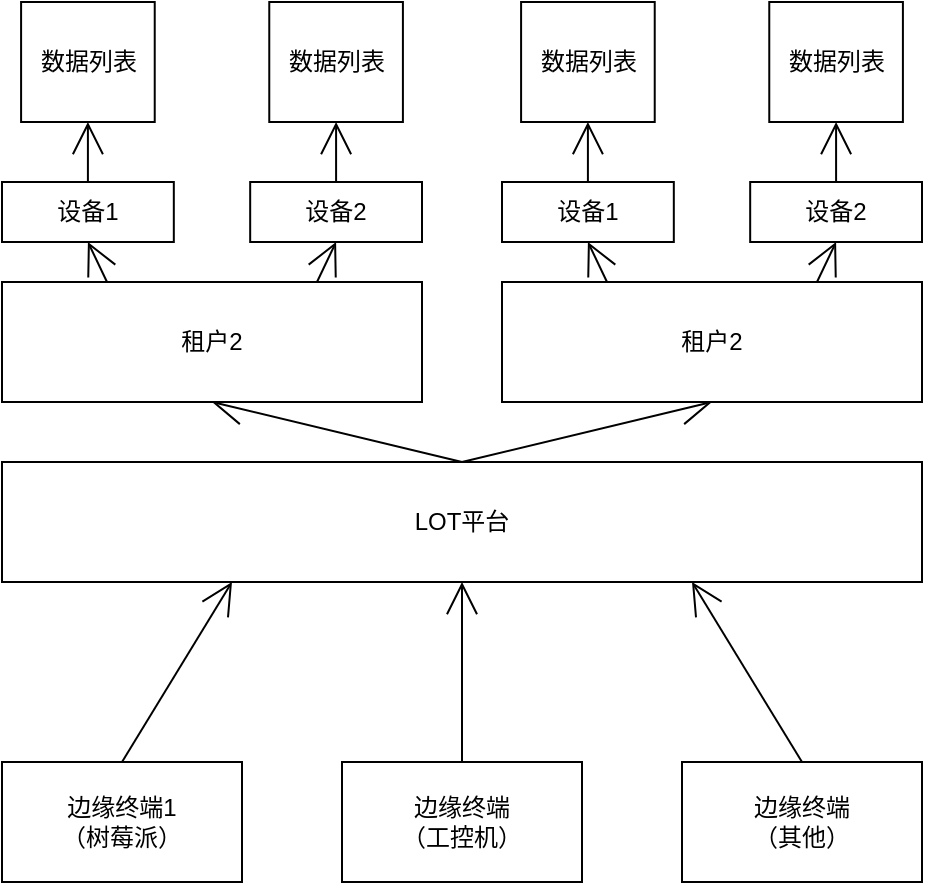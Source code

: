<mxfile version="15.3.3" type="github">
  <diagram id="F_MXYTnieQ5TJMR97EJS" name="Page-1">
    <mxGraphModel dx="1308" dy="887" grid="1" gridSize="10" guides="1" tooltips="1" connect="1" arrows="1" fold="1" page="1" pageScale="1" pageWidth="827" pageHeight="1169" math="0" shadow="0">
      <root>
        <mxCell id="0" />
        <mxCell id="1" parent="0" />
        <mxCell id="0piI9dH6yJna6jwJGLCU-21" style="edgeStyle=none;curved=1;rounded=0;orthogonalLoop=1;jettySize=auto;html=1;exitX=0.5;exitY=0;exitDx=0;exitDy=0;entryX=0.5;entryY=1;entryDx=0;entryDy=0;endArrow=open;startSize=14;endSize=14;sourcePerimeterSpacing=8;targetPerimeterSpacing=8;" edge="1" parent="1" source="0piI9dH6yJna6jwJGLCU-1" target="0piI9dH6yJna6jwJGLCU-41">
          <mxGeometry relative="1" as="geometry">
            <mxPoint x="105" y="280" as="targetPoint" />
          </mxGeometry>
        </mxCell>
        <mxCell id="0piI9dH6yJna6jwJGLCU-22" style="edgeStyle=none;curved=1;rounded=0;orthogonalLoop=1;jettySize=auto;html=1;exitX=0.5;exitY=0;exitDx=0;exitDy=0;entryX=0.5;entryY=1;entryDx=0;entryDy=0;endArrow=open;startSize=14;endSize=14;sourcePerimeterSpacing=8;targetPerimeterSpacing=8;" edge="1" parent="1" source="0piI9dH6yJna6jwJGLCU-1" target="0piI9dH6yJna6jwJGLCU-11">
          <mxGeometry relative="1" as="geometry" />
        </mxCell>
        <mxCell id="0piI9dH6yJna6jwJGLCU-1" value="LOT平台" style="rounded=0;whiteSpace=wrap;html=1;hachureGap=4;pointerEvents=0;" vertex="1" parent="1">
          <mxGeometry x="40" y="360" width="460" height="60" as="geometry" />
        </mxCell>
        <mxCell id="0piI9dH6yJna6jwJGLCU-5" style="edgeStyle=none;curved=1;rounded=0;orthogonalLoop=1;jettySize=auto;html=1;exitX=0.5;exitY=0;exitDx=0;exitDy=0;entryX=0.25;entryY=1;entryDx=0;entryDy=0;endArrow=open;startSize=14;endSize=14;sourcePerimeterSpacing=8;targetPerimeterSpacing=8;" edge="1" parent="1" source="0piI9dH6yJna6jwJGLCU-2" target="0piI9dH6yJna6jwJGLCU-1">
          <mxGeometry relative="1" as="geometry" />
        </mxCell>
        <mxCell id="0piI9dH6yJna6jwJGLCU-2" value="边缘终端1&lt;br&gt;（树莓派）" style="rounded=0;whiteSpace=wrap;html=1;hachureGap=4;pointerEvents=0;" vertex="1" parent="1">
          <mxGeometry x="40" y="510" width="120" height="60" as="geometry" />
        </mxCell>
        <mxCell id="0piI9dH6yJna6jwJGLCU-6" style="edgeStyle=none;curved=1;rounded=0;orthogonalLoop=1;jettySize=auto;html=1;exitX=0.5;exitY=0;exitDx=0;exitDy=0;entryX=0.5;entryY=1;entryDx=0;entryDy=0;endArrow=open;startSize=14;endSize=14;sourcePerimeterSpacing=8;targetPerimeterSpacing=8;" edge="1" parent="1" source="0piI9dH6yJna6jwJGLCU-3" target="0piI9dH6yJna6jwJGLCU-1">
          <mxGeometry relative="1" as="geometry" />
        </mxCell>
        <mxCell id="0piI9dH6yJna6jwJGLCU-3" value="边缘终端&lt;br&gt;（工控机）" style="rounded=0;whiteSpace=wrap;html=1;hachureGap=4;pointerEvents=0;" vertex="1" parent="1">
          <mxGeometry x="210" y="510" width="120" height="60" as="geometry" />
        </mxCell>
        <mxCell id="0piI9dH6yJna6jwJGLCU-7" style="edgeStyle=none;curved=1;rounded=0;orthogonalLoop=1;jettySize=auto;html=1;exitX=0.5;exitY=0;exitDx=0;exitDy=0;entryX=0.75;entryY=1;entryDx=0;entryDy=0;endArrow=open;startSize=14;endSize=14;sourcePerimeterSpacing=8;targetPerimeterSpacing=8;" edge="1" parent="1" source="0piI9dH6yJna6jwJGLCU-4" target="0piI9dH6yJna6jwJGLCU-1">
          <mxGeometry relative="1" as="geometry" />
        </mxCell>
        <mxCell id="0piI9dH6yJna6jwJGLCU-4" value="边缘终端&lt;br&gt;（其他）" style="rounded=0;whiteSpace=wrap;html=1;hachureGap=4;pointerEvents=0;" vertex="1" parent="1">
          <mxGeometry x="380" y="510" width="120" height="60" as="geometry" />
        </mxCell>
        <mxCell id="0piI9dH6yJna6jwJGLCU-39" value="" style="group" vertex="1" connectable="0" parent="1">
          <mxGeometry x="290" y="130" width="210" height="200" as="geometry" />
        </mxCell>
        <mxCell id="0piI9dH6yJna6jwJGLCU-11" value="租户2" style="rounded=0;whiteSpace=wrap;html=1;hachureGap=4;pointerEvents=0;" vertex="1" parent="0piI9dH6yJna6jwJGLCU-39">
          <mxGeometry y="140" width="210" height="60" as="geometry" />
        </mxCell>
        <mxCell id="0piI9dH6yJna6jwJGLCU-17" value="设备1" style="rounded=0;whiteSpace=wrap;html=1;hachureGap=4;pointerEvents=0;" vertex="1" parent="0piI9dH6yJna6jwJGLCU-39">
          <mxGeometry y="90" width="85.909" height="30" as="geometry" />
        </mxCell>
        <mxCell id="0piI9dH6yJna6jwJGLCU-26" style="edgeStyle=none;curved=1;rounded=0;orthogonalLoop=1;jettySize=auto;html=1;exitX=0.25;exitY=0;exitDx=0;exitDy=0;entryX=0.5;entryY=1;entryDx=0;entryDy=0;endArrow=open;startSize=14;endSize=14;sourcePerimeterSpacing=8;targetPerimeterSpacing=8;" edge="1" parent="0piI9dH6yJna6jwJGLCU-39" source="0piI9dH6yJna6jwJGLCU-11" target="0piI9dH6yJna6jwJGLCU-17">
          <mxGeometry relative="1" as="geometry" />
        </mxCell>
        <mxCell id="0piI9dH6yJna6jwJGLCU-18" value="设备2" style="rounded=0;whiteSpace=wrap;html=1;hachureGap=4;pointerEvents=0;" vertex="1" parent="0piI9dH6yJna6jwJGLCU-39">
          <mxGeometry x="124.091" y="90" width="85.909" height="30" as="geometry" />
        </mxCell>
        <mxCell id="0piI9dH6yJna6jwJGLCU-27" style="edgeStyle=none;curved=1;rounded=0;orthogonalLoop=1;jettySize=auto;html=1;exitX=0.75;exitY=0;exitDx=0;exitDy=0;entryX=0.5;entryY=1;entryDx=0;entryDy=0;endArrow=open;startSize=14;endSize=14;sourcePerimeterSpacing=8;targetPerimeterSpacing=8;" edge="1" parent="0piI9dH6yJna6jwJGLCU-39" source="0piI9dH6yJna6jwJGLCU-11" target="0piI9dH6yJna6jwJGLCU-18">
          <mxGeometry relative="1" as="geometry" />
        </mxCell>
        <mxCell id="0piI9dH6yJna6jwJGLCU-33" value="数据列表" style="rounded=0;whiteSpace=wrap;html=1;hachureGap=4;pointerEvents=0;" vertex="1" parent="0piI9dH6yJna6jwJGLCU-39">
          <mxGeometry x="9.545" width="66.818" height="60" as="geometry" />
        </mxCell>
        <mxCell id="0piI9dH6yJna6jwJGLCU-34" style="edgeStyle=none;curved=1;rounded=0;orthogonalLoop=1;jettySize=auto;html=1;exitX=0.5;exitY=0;exitDx=0;exitDy=0;entryX=0.5;entryY=1;entryDx=0;entryDy=0;endArrow=open;startSize=14;endSize=14;sourcePerimeterSpacing=8;targetPerimeterSpacing=8;" edge="1" target="0piI9dH6yJna6jwJGLCU-33" parent="0piI9dH6yJna6jwJGLCU-39">
          <mxGeometry relative="1" as="geometry">
            <mxPoint x="42.955" y="90.0" as="sourcePoint" />
          </mxGeometry>
        </mxCell>
        <mxCell id="0piI9dH6yJna6jwJGLCU-35" style="edgeStyle=none;curved=1;rounded=0;orthogonalLoop=1;jettySize=auto;html=1;exitX=0.5;exitY=0;exitDx=0;exitDy=0;entryX=0.5;entryY=1;entryDx=0;entryDy=0;endArrow=open;startSize=14;endSize=14;sourcePerimeterSpacing=8;targetPerimeterSpacing=8;" edge="1" target="0piI9dH6yJna6jwJGLCU-36" parent="0piI9dH6yJna6jwJGLCU-39">
          <mxGeometry relative="1" as="geometry">
            <mxPoint x="167.045" y="90.0" as="sourcePoint" />
          </mxGeometry>
        </mxCell>
        <mxCell id="0piI9dH6yJna6jwJGLCU-36" value="数据列表" style="rounded=0;whiteSpace=wrap;html=1;hachureGap=4;pointerEvents=0;" vertex="1" parent="0piI9dH6yJna6jwJGLCU-39">
          <mxGeometry x="133.636" width="66.818" height="60" as="geometry" />
        </mxCell>
        <mxCell id="0piI9dH6yJna6jwJGLCU-40" value="" style="group" vertex="1" connectable="0" parent="1">
          <mxGeometry x="40" y="130" width="210" height="200" as="geometry" />
        </mxCell>
        <mxCell id="0piI9dH6yJna6jwJGLCU-41" value="租户2" style="rounded=0;whiteSpace=wrap;html=1;hachureGap=4;pointerEvents=0;" vertex="1" parent="0piI9dH6yJna6jwJGLCU-40">
          <mxGeometry y="140" width="210" height="60" as="geometry" />
        </mxCell>
        <mxCell id="0piI9dH6yJna6jwJGLCU-42" value="设备1" style="rounded=0;whiteSpace=wrap;html=1;hachureGap=4;pointerEvents=0;" vertex="1" parent="0piI9dH6yJna6jwJGLCU-40">
          <mxGeometry y="90" width="85.909" height="30" as="geometry" />
        </mxCell>
        <mxCell id="0piI9dH6yJna6jwJGLCU-43" style="edgeStyle=none;curved=1;rounded=0;orthogonalLoop=1;jettySize=auto;html=1;exitX=0.25;exitY=0;exitDx=0;exitDy=0;entryX=0.5;entryY=1;entryDx=0;entryDy=0;endArrow=open;startSize=14;endSize=14;sourcePerimeterSpacing=8;targetPerimeterSpacing=8;" edge="1" parent="0piI9dH6yJna6jwJGLCU-40" source="0piI9dH6yJna6jwJGLCU-41" target="0piI9dH6yJna6jwJGLCU-42">
          <mxGeometry relative="1" as="geometry" />
        </mxCell>
        <mxCell id="0piI9dH6yJna6jwJGLCU-44" value="设备2" style="rounded=0;whiteSpace=wrap;html=1;hachureGap=4;pointerEvents=0;" vertex="1" parent="0piI9dH6yJna6jwJGLCU-40">
          <mxGeometry x="124.091" y="90" width="85.909" height="30" as="geometry" />
        </mxCell>
        <mxCell id="0piI9dH6yJna6jwJGLCU-45" style="edgeStyle=none;curved=1;rounded=0;orthogonalLoop=1;jettySize=auto;html=1;exitX=0.75;exitY=0;exitDx=0;exitDy=0;entryX=0.5;entryY=1;entryDx=0;entryDy=0;endArrow=open;startSize=14;endSize=14;sourcePerimeterSpacing=8;targetPerimeterSpacing=8;" edge="1" parent="0piI9dH6yJna6jwJGLCU-40" source="0piI9dH6yJna6jwJGLCU-41" target="0piI9dH6yJna6jwJGLCU-44">
          <mxGeometry relative="1" as="geometry" />
        </mxCell>
        <mxCell id="0piI9dH6yJna6jwJGLCU-46" value="数据列表" style="rounded=0;whiteSpace=wrap;html=1;hachureGap=4;pointerEvents=0;" vertex="1" parent="0piI9dH6yJna6jwJGLCU-40">
          <mxGeometry x="9.545" width="66.818" height="60" as="geometry" />
        </mxCell>
        <mxCell id="0piI9dH6yJna6jwJGLCU-47" style="edgeStyle=none;curved=1;rounded=0;orthogonalLoop=1;jettySize=auto;html=1;exitX=0.5;exitY=0;exitDx=0;exitDy=0;entryX=0.5;entryY=1;entryDx=0;entryDy=0;endArrow=open;startSize=14;endSize=14;sourcePerimeterSpacing=8;targetPerimeterSpacing=8;" edge="1" parent="0piI9dH6yJna6jwJGLCU-40" target="0piI9dH6yJna6jwJGLCU-46">
          <mxGeometry relative="1" as="geometry">
            <mxPoint x="42.955" y="90.0" as="sourcePoint" />
          </mxGeometry>
        </mxCell>
        <mxCell id="0piI9dH6yJna6jwJGLCU-48" style="edgeStyle=none;curved=1;rounded=0;orthogonalLoop=1;jettySize=auto;html=1;exitX=0.5;exitY=0;exitDx=0;exitDy=0;entryX=0.5;entryY=1;entryDx=0;entryDy=0;endArrow=open;startSize=14;endSize=14;sourcePerimeterSpacing=8;targetPerimeterSpacing=8;" edge="1" parent="0piI9dH6yJna6jwJGLCU-40" target="0piI9dH6yJna6jwJGLCU-49">
          <mxGeometry relative="1" as="geometry">
            <mxPoint x="167.045" y="90.0" as="sourcePoint" />
          </mxGeometry>
        </mxCell>
        <mxCell id="0piI9dH6yJna6jwJGLCU-49" value="数据列表" style="rounded=0;whiteSpace=wrap;html=1;hachureGap=4;pointerEvents=0;" vertex="1" parent="0piI9dH6yJna6jwJGLCU-40">
          <mxGeometry x="133.636" width="66.818" height="60" as="geometry" />
        </mxCell>
      </root>
    </mxGraphModel>
  </diagram>
</mxfile>
